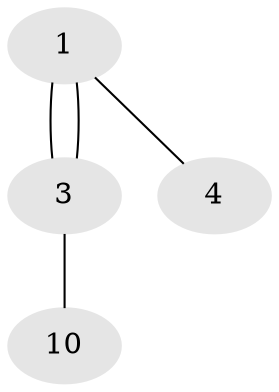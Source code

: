 // Generated by graph-tools (version 1.1) at 2025/46/02/15/25 05:46:28]
// undirected, 4 vertices, 4 edges
graph export_dot {
graph [start="1"]
  node [color=gray90,style=filled];
  1 [super="+2+5+6+7+11+12+15"];
  3 [super="+6+8+9+14"];
  4 [super="+13+20"];
  10 [super="+16+17+18+19"];
  1 -- 3;
  1 -- 3;
  1 -- 4;
  3 -- 10;
}
